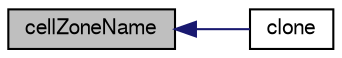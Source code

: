 digraph "cellZoneName"
{
  bgcolor="transparent";
  edge [fontname="FreeSans",fontsize="10",labelfontname="FreeSans",labelfontsize="10"];
  node [fontname="FreeSans",fontsize="10",shape=record];
  rankdir="LR";
  Node715 [label="cellZoneName",height=0.2,width=0.4,color="black", fillcolor="grey75", style="filled", fontcolor="black"];
  Node715 -> Node716 [dir="back",color="midnightblue",fontsize="10",style="solid",fontname="FreeSans"];
  Node716 [label="clone",height=0.2,width=0.4,color="black",URL="$a24690.html#ace7a4d9887de323c28253050da37448b",tooltip="Return clone. "];
}
